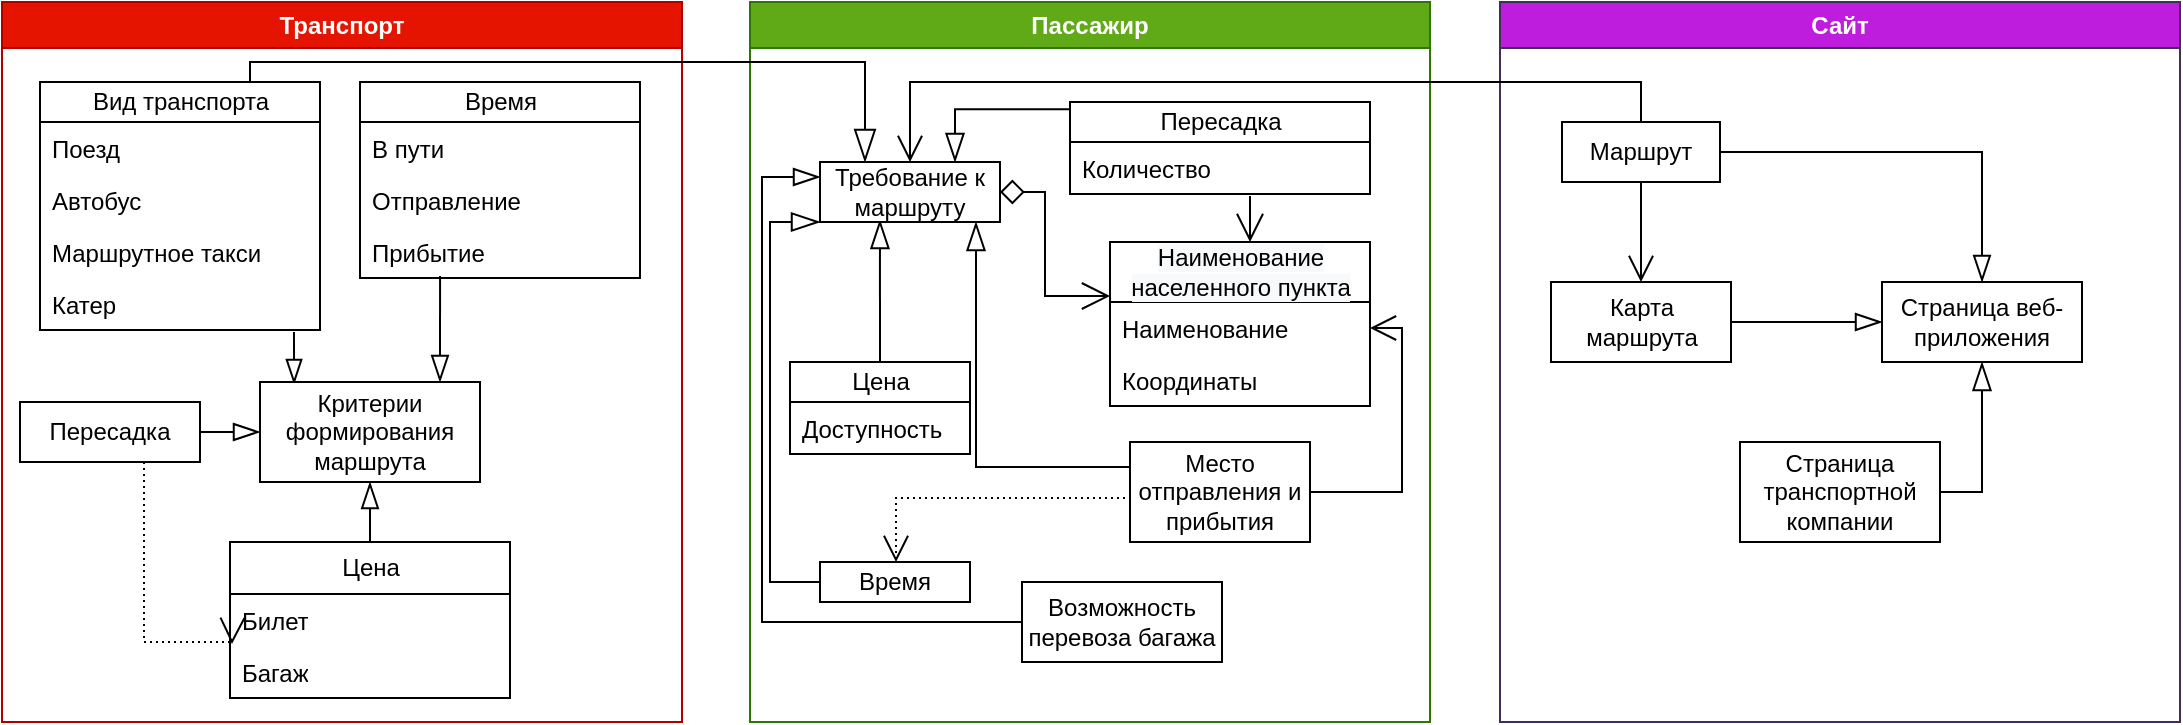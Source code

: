 <mxfile version="20.7.4" type="github">
  <diagram id="97Nrrohps93HSM1ZIezM" name="Страница 1">
    <mxGraphModel dx="2214" dy="1965" grid="1" gridSize="10" guides="1" tooltips="1" connect="1" arrows="1" fold="1" page="1" pageScale="1" pageWidth="827" pageHeight="1169" math="0" shadow="0">
      <root>
        <mxCell id="0" />
        <mxCell id="1" parent="0" />
        <mxCell id="limBzkKbLuW3zujK5Wkw-1" value="Транспорт" style="swimlane;whiteSpace=wrap;html=1;fillColor=#e51400;strokeColor=#B20000;fontColor=#ffffff;" parent="1" vertex="1">
          <mxGeometry x="-310" y="-40" width="340" height="360" as="geometry" />
        </mxCell>
        <mxCell id="rN79pym6WUAMVs8a9SZX-15" style="edgeStyle=orthogonalEdgeStyle;rounded=0;orthogonalLoop=1;jettySize=auto;html=1;entryX=0.155;entryY=0.02;entryDx=0;entryDy=0;startArrow=none;startFill=0;endArrow=blockThin;endFill=0;startSize=12;endSize=10;targetPerimeterSpacing=11;entryPerimeter=0;exitX=0.907;exitY=1.038;exitDx=0;exitDy=0;exitPerimeter=0;" parent="limBzkKbLuW3zujK5Wkw-1" source="limBzkKbLuW3zujK5Wkw-15" target="limBzkKbLuW3zujK5Wkw-46" edge="1">
          <mxGeometry relative="1" as="geometry">
            <Array as="points">
              <mxPoint x="146" y="170" />
              <mxPoint x="146" y="170" />
            </Array>
          </mxGeometry>
        </mxCell>
        <mxCell id="limBzkKbLuW3zujK5Wkw-12" value="Вид транспорта" style="swimlane;fontStyle=0;childLayout=stackLayout;horizontal=1;startSize=20;fillColor=none;horizontalStack=0;resizeParent=1;resizeParentMax=0;resizeLast=0;collapsible=1;marginBottom=0;html=1;" parent="limBzkKbLuW3zujK5Wkw-1" vertex="1">
          <mxGeometry x="19" y="40" width="140" height="124" as="geometry" />
        </mxCell>
        <mxCell id="limBzkKbLuW3zujK5Wkw-16" value="Поезд&amp;nbsp;" style="text;strokeColor=none;fillColor=none;align=left;verticalAlign=top;spacingLeft=4;spacingRight=4;overflow=hidden;rotatable=0;points=[[0,0.5],[1,0.5]];portConstraint=eastwest;whiteSpace=wrap;html=1;" parent="limBzkKbLuW3zujK5Wkw-12" vertex="1">
          <mxGeometry y="20" width="140" height="26" as="geometry" />
        </mxCell>
        <mxCell id="limBzkKbLuW3zujK5Wkw-13" value="Автобус" style="text;strokeColor=none;fillColor=none;align=left;verticalAlign=top;spacingLeft=4;spacingRight=4;overflow=hidden;rotatable=0;points=[[0,0.5],[1,0.5]];portConstraint=eastwest;whiteSpace=wrap;html=1;" parent="limBzkKbLuW3zujK5Wkw-12" vertex="1">
          <mxGeometry y="46" width="140" height="26" as="geometry" />
        </mxCell>
        <mxCell id="limBzkKbLuW3zujK5Wkw-14" value="Маршрутное такси" style="text;strokeColor=none;fillColor=none;align=left;verticalAlign=top;spacingLeft=4;spacingRight=4;overflow=hidden;rotatable=0;points=[[0,0.5],[1,0.5]];portConstraint=eastwest;whiteSpace=wrap;html=1;" parent="limBzkKbLuW3zujK5Wkw-12" vertex="1">
          <mxGeometry y="72" width="140" height="26" as="geometry" />
        </mxCell>
        <mxCell id="limBzkKbLuW3zujK5Wkw-15" value="Катер" style="text;strokeColor=none;fillColor=none;align=left;verticalAlign=top;spacingLeft=4;spacingRight=4;overflow=hidden;rotatable=0;points=[[0,0.5],[1,0.5]];portConstraint=eastwest;whiteSpace=wrap;html=1;" parent="limBzkKbLuW3zujK5Wkw-12" vertex="1">
          <mxGeometry y="98" width="140" height="26" as="geometry" />
        </mxCell>
        <mxCell id="limBzkKbLuW3zujK5Wkw-21" value="Время" style="swimlane;fontStyle=0;childLayout=stackLayout;horizontal=1;startSize=20;fillColor=none;horizontalStack=0;resizeParent=1;resizeParentMax=0;resizeLast=0;collapsible=1;marginBottom=0;html=1;" parent="limBzkKbLuW3zujK5Wkw-1" vertex="1">
          <mxGeometry x="179" y="40" width="140" height="98" as="geometry" />
        </mxCell>
        <mxCell id="limBzkKbLuW3zujK5Wkw-22" value="В пути" style="text;strokeColor=none;fillColor=none;align=left;verticalAlign=top;spacingLeft=4;spacingRight=4;overflow=hidden;rotatable=0;points=[[0,0.5],[1,0.5]];portConstraint=eastwest;whiteSpace=wrap;html=1;" parent="limBzkKbLuW3zujK5Wkw-21" vertex="1">
          <mxGeometry y="20" width="140" height="26" as="geometry" />
        </mxCell>
        <mxCell id="limBzkKbLuW3zujK5Wkw-23" value="Отправление" style="text;strokeColor=none;fillColor=none;align=left;verticalAlign=top;spacingLeft=4;spacingRight=4;overflow=hidden;rotatable=0;points=[[0,0.5],[1,0.5]];portConstraint=eastwest;whiteSpace=wrap;html=1;" parent="limBzkKbLuW3zujK5Wkw-21" vertex="1">
          <mxGeometry y="46" width="140" height="26" as="geometry" />
        </mxCell>
        <mxCell id="limBzkKbLuW3zujK5Wkw-24" value="Прибытие" style="text;strokeColor=none;fillColor=none;align=left;verticalAlign=top;spacingLeft=4;spacingRight=4;overflow=hidden;rotatable=0;points=[[0,0.5],[1,0.5]];portConstraint=eastwest;whiteSpace=wrap;html=1;" parent="limBzkKbLuW3zujK5Wkw-21" vertex="1">
          <mxGeometry y="72" width="140" height="26" as="geometry" />
        </mxCell>
        <mxCell id="limBzkKbLuW3zujK5Wkw-79" style="edgeStyle=orthogonalEdgeStyle;rounded=0;orthogonalLoop=1;jettySize=auto;html=1;exitX=0.689;exitY=1;exitDx=0;exitDy=0;startArrow=none;startFill=0;endArrow=open;endFill=0;dashed=1;dashPattern=1 2;entryX=0.007;entryY=0.962;entryDx=0;entryDy=0;entryPerimeter=0;exitPerimeter=0;endSize=11;startSize=11;" parent="limBzkKbLuW3zujK5Wkw-1" source="limBzkKbLuW3zujK5Wkw-47" target="limBzkKbLuW3zujK5Wkw-28" edge="1">
          <mxGeometry relative="1" as="geometry">
            <mxPoint x="109" y="320" as="targetPoint" />
            <Array as="points">
              <mxPoint x="71" y="320" />
            </Array>
          </mxGeometry>
        </mxCell>
        <mxCell id="rN79pym6WUAMVs8a9SZX-1" style="edgeStyle=elbowEdgeStyle;rounded=0;orthogonalLoop=1;jettySize=auto;html=1;startArrow=none;endArrow=blockThin;entryX=0;entryY=0.5;entryDx=0;entryDy=0;exitX=1;exitY=0.5;exitDx=0;exitDy=0;endFill=0;endSize=11;startSize=11;" parent="limBzkKbLuW3zujK5Wkw-1" source="limBzkKbLuW3zujK5Wkw-47" target="limBzkKbLuW3zujK5Wkw-46" edge="1">
          <mxGeometry relative="1" as="geometry">
            <mxPoint x="99" y="290" as="sourcePoint" />
            <mxPoint x="119" y="240" as="targetPoint" />
          </mxGeometry>
        </mxCell>
        <UserObject label="Пересадка" treeRoot="1" id="limBzkKbLuW3zujK5Wkw-47">
          <mxCell style="whiteSpace=wrap;html=1;align=center;treeFolding=1;treeMoving=1;newEdgeStyle={&quot;edgeStyle&quot;:&quot;elbowEdgeStyle&quot;,&quot;startArrow&quot;:&quot;none&quot;,&quot;endArrow&quot;:&quot;none&quot;};" parent="limBzkKbLuW3zujK5Wkw-1" vertex="1">
            <mxGeometry x="9" y="200" width="90" height="30" as="geometry" />
          </mxCell>
        </UserObject>
        <mxCell id="limBzkKbLuW3zujK5Wkw-69" style="edgeStyle=orthogonalEdgeStyle;rounded=0;orthogonalLoop=1;jettySize=auto;html=1;exitX=0.818;exitY=0;exitDx=0;exitDy=0;startArrow=blockThin;startFill=0;endArrow=none;endFill=0;exitPerimeter=0;entryX=0.286;entryY=0.962;entryDx=0;entryDy=0;entryPerimeter=0;endSize=11;startSize=11;" parent="limBzkKbLuW3zujK5Wkw-1" source="limBzkKbLuW3zujK5Wkw-46" target="limBzkKbLuW3zujK5Wkw-24" edge="1">
          <mxGeometry relative="1" as="geometry">
            <mxPoint x="219" y="160" as="targetPoint" />
          </mxGeometry>
        </mxCell>
        <mxCell id="limBzkKbLuW3zujK5Wkw-71" style="edgeStyle=orthogonalEdgeStyle;rounded=0;orthogonalLoop=1;jettySize=auto;html=1;exitX=0.5;exitY=1;exitDx=0;exitDy=0;startArrow=blockThin;startFill=0;endArrow=none;endFill=0;endSize=11;startSize=11;entryX=0.5;entryY=0;entryDx=0;entryDy=0;" parent="limBzkKbLuW3zujK5Wkw-1" source="limBzkKbLuW3zujK5Wkw-46" target="limBzkKbLuW3zujK5Wkw-27" edge="1">
          <mxGeometry relative="1" as="geometry" />
        </mxCell>
        <UserObject label="Критерии формирования маршрута" treeRoot="1" id="limBzkKbLuW3zujK5Wkw-46">
          <mxCell style="whiteSpace=wrap;html=1;align=center;treeFolding=1;treeMoving=1;newEdgeStyle={&quot;edgeStyle&quot;:&quot;elbowEdgeStyle&quot;,&quot;startArrow&quot;:&quot;none&quot;,&quot;endArrow&quot;:&quot;none&quot;};" parent="limBzkKbLuW3zujK5Wkw-1" vertex="1">
            <mxGeometry x="129" y="190" width="110" height="50" as="geometry" />
          </mxCell>
        </UserObject>
        <mxCell id="limBzkKbLuW3zujK5Wkw-27" value="Цена" style="swimlane;fontStyle=0;childLayout=stackLayout;horizontal=1;startSize=26;fillColor=none;horizontalStack=0;resizeParent=1;resizeParentMax=0;resizeLast=0;collapsible=1;marginBottom=0;html=1;" parent="limBzkKbLuW3zujK5Wkw-1" vertex="1">
          <mxGeometry x="114" y="270" width="140" height="78" as="geometry" />
        </mxCell>
        <mxCell id="limBzkKbLuW3zujK5Wkw-28" value="Билет" style="text;strokeColor=none;fillColor=none;align=left;verticalAlign=top;spacingLeft=4;spacingRight=4;overflow=hidden;rotatable=0;points=[[0,0.5],[1,0.5]];portConstraint=eastwest;whiteSpace=wrap;html=1;" parent="limBzkKbLuW3zujK5Wkw-27" vertex="1">
          <mxGeometry y="26" width="140" height="26" as="geometry" />
        </mxCell>
        <mxCell id="limBzkKbLuW3zujK5Wkw-29" value="Багаж" style="text;strokeColor=none;fillColor=none;align=left;verticalAlign=top;spacingLeft=4;spacingRight=4;overflow=hidden;rotatable=0;points=[[0,0.5],[1,0.5]];portConstraint=eastwest;whiteSpace=wrap;html=1;" parent="limBzkKbLuW3zujK5Wkw-27" vertex="1">
          <mxGeometry y="52" width="140" height="26" as="geometry" />
        </mxCell>
        <mxCell id="rN79pym6WUAMVs8a9SZX-2" style="edgeStyle=elbowEdgeStyle;rounded=0;orthogonalLoop=1;jettySize=auto;html=1;startArrow=none;endArrow=none;exitX=0.75;exitY=0;exitDx=0;exitDy=0;entryX=0.5;entryY=0;entryDx=0;entryDy=0;" parent="limBzkKbLuW3zujK5Wkw-1" source="limBzkKbLuW3zujK5Wkw-47" target="limBzkKbLuW3zujK5Wkw-47" edge="1">
          <mxGeometry relative="1" as="geometry" />
        </mxCell>
        <mxCell id="limBzkKbLuW3zujK5Wkw-31" value="Пассажир" style="swimlane;whiteSpace=wrap;html=1;fillColor=#60a917;strokeColor=#2D7600;fontColor=#ffffff;" parent="1" vertex="1">
          <mxGeometry x="64" y="-40" width="340" height="360" as="geometry" />
        </mxCell>
        <mxCell id="limBzkKbLuW3zujK5Wkw-37" value="Цена" style="swimlane;fontStyle=0;childLayout=stackLayout;horizontal=1;startSize=20;fillColor=none;horizontalStack=0;resizeParent=1;resizeParentMax=0;resizeLast=0;collapsible=1;marginBottom=0;html=1;" parent="limBzkKbLuW3zujK5Wkw-31" vertex="1">
          <mxGeometry x="20" y="180" width="90" height="46" as="geometry" />
        </mxCell>
        <mxCell id="limBzkKbLuW3zujK5Wkw-38" value="Доступность" style="text;strokeColor=none;fillColor=none;align=left;verticalAlign=top;spacingLeft=4;spacingRight=4;overflow=hidden;rotatable=0;points=[[0,0.5],[1,0.5]];portConstraint=eastwest;whiteSpace=wrap;html=1;" parent="limBzkKbLuW3zujK5Wkw-37" vertex="1">
          <mxGeometry y="20" width="90" height="26" as="geometry" />
        </mxCell>
        <mxCell id="limBzkKbLuW3zujK5Wkw-41" value="Пересадка" style="swimlane;fontStyle=0;childLayout=stackLayout;horizontal=1;startSize=20;fillColor=none;horizontalStack=0;resizeParent=1;resizeParentMax=0;resizeLast=0;collapsible=1;marginBottom=0;html=1;" parent="limBzkKbLuW3zujK5Wkw-31" vertex="1">
          <mxGeometry x="160" y="50" width="150" height="46" as="geometry" />
        </mxCell>
        <mxCell id="limBzkKbLuW3zujK5Wkw-42" value="Количество" style="text;strokeColor=none;fillColor=none;align=left;verticalAlign=top;spacingLeft=4;spacingRight=4;overflow=hidden;rotatable=0;points=[[0,0.5],[1,0.5]];portConstraint=eastwest;whiteSpace=wrap;html=1;" parent="limBzkKbLuW3zujK5Wkw-41" vertex="1">
          <mxGeometry y="20" width="150" height="26" as="geometry" />
        </mxCell>
        <UserObject label="Возможность перевоза багажа" treeRoot="1" id="limBzkKbLuW3zujK5Wkw-45">
          <mxCell style="whiteSpace=wrap;html=1;align=center;treeFolding=1;treeMoving=1;newEdgeStyle={&quot;edgeStyle&quot;:&quot;elbowEdgeStyle&quot;,&quot;startArrow&quot;:&quot;none&quot;,&quot;endArrow&quot;:&quot;none&quot;};" parent="limBzkKbLuW3zujK5Wkw-31" vertex="1">
            <mxGeometry x="136" y="290" width="100" height="40" as="geometry" />
          </mxCell>
        </UserObject>
        <mxCell id="limBzkKbLuW3zujK5Wkw-83" style="edgeStyle=orthogonalEdgeStyle;rounded=0;orthogonalLoop=1;jettySize=auto;html=1;exitX=0;exitY=0.75;exitDx=0;exitDy=0;dashed=1;dashPattern=1 2;startArrow=none;startFill=0;endArrow=open;endFill=0;strokeWidth=1;endSize=11;" parent="limBzkKbLuW3zujK5Wkw-31" source="limBzkKbLuW3zujK5Wkw-51" target="limBzkKbLuW3zujK5Wkw-50" edge="1">
          <mxGeometry relative="1" as="geometry">
            <Array as="points">
              <mxPoint x="73" y="248" />
            </Array>
          </mxGeometry>
        </mxCell>
        <UserObject label="Место отправления и прибытия" treeRoot="1" id="limBzkKbLuW3zujK5Wkw-51">
          <mxCell style="whiteSpace=wrap;html=1;align=center;treeFolding=1;treeMoving=1;newEdgeStyle={&quot;edgeStyle&quot;:&quot;elbowEdgeStyle&quot;,&quot;startArrow&quot;:&quot;none&quot;,&quot;endArrow&quot;:&quot;none&quot;};" parent="limBzkKbLuW3zujK5Wkw-31" vertex="1">
            <mxGeometry x="190" y="220" width="90" height="50" as="geometry" />
          </mxCell>
        </UserObject>
        <UserObject label="Время" treeRoot="1" id="limBzkKbLuW3zujK5Wkw-50">
          <mxCell style="whiteSpace=wrap;html=1;align=center;treeFolding=1;treeMoving=1;newEdgeStyle={&quot;edgeStyle&quot;:&quot;elbowEdgeStyle&quot;,&quot;startArrow&quot;:&quot;none&quot;,&quot;endArrow&quot;:&quot;none&quot;};" parent="limBzkKbLuW3zujK5Wkw-31" vertex="1">
            <mxGeometry x="35" y="280" width="75" height="20" as="geometry" />
          </mxCell>
        </UserObject>
        <mxCell id="limBzkKbLuW3zujK5Wkw-80" style="edgeStyle=orthogonalEdgeStyle;rounded=0;orthogonalLoop=1;jettySize=auto;html=1;entryX=0.5;entryY=0;entryDx=0;entryDy=0;startArrow=blockThin;startFill=0;endArrow=none;endFill=0;exitX=0.333;exitY=0.967;exitDx=0;exitDy=0;exitPerimeter=0;endSize=11;startSize=12;" parent="limBzkKbLuW3zujK5Wkw-31" source="limBzkKbLuW3zujK5Wkw-49" target="limBzkKbLuW3zujK5Wkw-37" edge="1">
          <mxGeometry relative="1" as="geometry">
            <mxPoint x="65" y="100" as="sourcePoint" />
          </mxGeometry>
        </mxCell>
        <mxCell id="limBzkKbLuW3zujK5Wkw-81" style="edgeStyle=orthogonalEdgeStyle;rounded=0;orthogonalLoop=1;jettySize=auto;html=1;startArrow=blockThin;startFill=0;endArrow=none;endFill=0;entryX=0;entryY=0.25;entryDx=0;entryDy=0;endSize=11;targetPerimeterSpacing=10;startSize=12;" parent="limBzkKbLuW3zujK5Wkw-31" target="limBzkKbLuW3zujK5Wkw-51" edge="1">
          <mxGeometry relative="1" as="geometry">
            <Array as="points">
              <mxPoint x="113" y="233" />
            </Array>
            <mxPoint x="186" y="240" as="targetPoint" />
            <mxPoint x="113" y="110" as="sourcePoint" />
          </mxGeometry>
        </mxCell>
        <mxCell id="limBzkKbLuW3zujK5Wkw-82" style="edgeStyle=orthogonalEdgeStyle;rounded=0;orthogonalLoop=1;jettySize=auto;html=1;exitX=0;exitY=1;exitDx=0;exitDy=0;entryX=0;entryY=0.5;entryDx=0;entryDy=0;startArrow=blockThin;startFill=0;endArrow=none;endFill=0;endSize=11;startSize=12;" parent="limBzkKbLuW3zujK5Wkw-31" source="limBzkKbLuW3zujK5Wkw-49" target="limBzkKbLuW3zujK5Wkw-50" edge="1">
          <mxGeometry relative="1" as="geometry">
            <Array as="points">
              <mxPoint x="10" y="110" />
              <mxPoint x="10" y="290" />
            </Array>
          </mxGeometry>
        </mxCell>
        <mxCell id="limBzkKbLuW3zujK5Wkw-84" style="edgeStyle=orthogonalEdgeStyle;rounded=0;orthogonalLoop=1;jettySize=auto;html=1;exitX=0.75;exitY=0;exitDx=0;exitDy=0;entryX=0;entryY=0.078;entryDx=0;entryDy=0;entryPerimeter=0;strokeWidth=1;startArrow=blockThin;startFill=0;endArrow=none;endFill=0;endSize=11;startSize=12;" parent="limBzkKbLuW3zujK5Wkw-31" source="limBzkKbLuW3zujK5Wkw-49" target="limBzkKbLuW3zujK5Wkw-41" edge="1">
          <mxGeometry relative="1" as="geometry">
            <Array as="points">
              <mxPoint x="103" y="54" />
            </Array>
          </mxGeometry>
        </mxCell>
        <mxCell id="limBzkKbLuW3zujK5Wkw-85" style="edgeStyle=orthogonalEdgeStyle;rounded=0;orthogonalLoop=1;jettySize=auto;html=1;entryX=0;entryY=0.5;entryDx=0;entryDy=0;strokeWidth=1;startArrow=blockThin;startFill=0;endArrow=none;endFill=0;endSize=11;startSize=11;exitX=0;exitY=0.25;exitDx=0;exitDy=0;" parent="limBzkKbLuW3zujK5Wkw-31" target="limBzkKbLuW3zujK5Wkw-45" edge="1" source="limBzkKbLuW3zujK5Wkw-49">
          <mxGeometry relative="1" as="geometry">
            <Array as="points">
              <mxPoint x="6" y="88" />
              <mxPoint x="6" y="310" />
            </Array>
            <mxPoint x="120" y="110" as="sourcePoint" />
          </mxGeometry>
        </mxCell>
        <UserObject label="Требование к маршруту" treeRoot="1" id="limBzkKbLuW3zujK5Wkw-49">
          <mxCell style="whiteSpace=wrap;html=1;align=center;treeFolding=1;treeMoving=1;newEdgeStyle={&quot;edgeStyle&quot;:&quot;elbowEdgeStyle&quot;,&quot;startArrow&quot;:&quot;none&quot;,&quot;endArrow&quot;:&quot;none&quot;};" parent="limBzkKbLuW3zujK5Wkw-31" vertex="1">
            <mxGeometry x="35" y="80" width="90" height="30" as="geometry" />
          </mxCell>
        </UserObject>
        <mxCell id="iGJkE_ShlogeNW5qeEZw-10" value="" style="edgeStyle=orthogonalEdgeStyle;rounded=0;orthogonalLoop=1;jettySize=auto;html=1;endArrow=none;endFill=0;startArrow=open;startFill=0;entryX=0.6;entryY=1.038;entryDx=0;entryDy=0;entryPerimeter=0;exitX=0.5;exitY=0;exitDx=0;exitDy=0;startSize=12;" parent="limBzkKbLuW3zujK5Wkw-31" target="limBzkKbLuW3zujK5Wkw-42" edge="1">
          <mxGeometry relative="1" as="geometry">
            <Array as="points" />
            <mxPoint x="250" y="120" as="sourcePoint" />
          </mxGeometry>
        </mxCell>
        <mxCell id="iGJkE_ShlogeNW5qeEZw-18" style="edgeStyle=orthogonalEdgeStyle;rounded=0;orthogonalLoop=1;jettySize=auto;html=1;exitX=0;exitY=-0.115;exitDx=0;exitDy=0;entryX=1;entryY=0.5;entryDx=0;entryDy=0;startArrow=open;startFill=0;endArrow=diamond;endFill=0;endSize=10;exitPerimeter=0;startSize=12;" parent="limBzkKbLuW3zujK5Wkw-31" source="rN79pym6WUAMVs8a9SZX-4" edge="1" target="limBzkKbLuW3zujK5Wkw-49">
          <mxGeometry relative="1" as="geometry">
            <mxPoint x="200" y="150" as="sourcePoint" />
            <mxPoint x="100.02" y="109.998" as="targetPoint" />
          </mxGeometry>
        </mxCell>
        <mxCell id="rN79pym6WUAMVs8a9SZX-3" value="&lt;span style=&quot;text-align: left; background-color: rgb(248, 249, 250);&quot;&gt;Наименование &lt;br&gt;населенного пункта&lt;/span&gt;" style="swimlane;fontStyle=0;childLayout=stackLayout;horizontal=1;startSize=30;fillColor=none;horizontalStack=0;resizeParent=1;resizeParentMax=0;resizeLast=0;collapsible=1;marginBottom=0;html=1;" parent="limBzkKbLuW3zujK5Wkw-31" vertex="1">
          <mxGeometry x="180" y="120" width="130" height="82" as="geometry" />
        </mxCell>
        <mxCell id="rN79pym6WUAMVs8a9SZX-4" value="Наименование" style="text;strokeColor=none;fillColor=none;align=left;verticalAlign=top;spacingLeft=4;spacingRight=4;overflow=hidden;rotatable=0;points=[[0,0.5],[1,0.5]];portConstraint=eastwest;whiteSpace=wrap;html=1;" parent="rN79pym6WUAMVs8a9SZX-3" vertex="1">
          <mxGeometry y="30" width="130" height="26" as="geometry" />
        </mxCell>
        <mxCell id="rN79pym6WUAMVs8a9SZX-5" value="Координаты" style="text;strokeColor=none;fillColor=none;align=left;verticalAlign=top;spacingLeft=4;spacingRight=4;overflow=hidden;rotatable=0;points=[[0,0.5],[1,0.5]];portConstraint=eastwest;whiteSpace=wrap;html=1;" parent="rN79pym6WUAMVs8a9SZX-3" vertex="1">
          <mxGeometry y="56" width="130" height="26" as="geometry" />
        </mxCell>
        <mxCell id="rN79pym6WUAMVs8a9SZX-6" value="" style="edgeStyle=elbowEdgeStyle;rounded=0;orthogonalLoop=1;jettySize=auto;html=1;elbow=horizontal;startArrow=none;endArrow=open;endSize=11;entryX=1;entryY=0.5;entryDx=0;entryDy=0;startFill=0;endFill=0;" parent="limBzkKbLuW3zujK5Wkw-31" source="limBzkKbLuW3zujK5Wkw-51" target="rN79pym6WUAMVs8a9SZX-4" edge="1">
          <mxGeometry relative="1" as="geometry">
            <Array as="points">
              <mxPoint x="326" y="200" />
            </Array>
          </mxGeometry>
        </mxCell>
        <mxCell id="limBzkKbLuW3zujK5Wkw-53" value="Сайт" style="swimlane;whiteSpace=wrap;html=1;fillColor=#BE1DDE;strokeColor=#432D57;fontColor=#ffffff;" parent="1" vertex="1">
          <mxGeometry x="439" y="-40" width="340" height="360" as="geometry" />
        </mxCell>
        <mxCell id="limBzkKbLuW3zujK5Wkw-89" style="edgeStyle=orthogonalEdgeStyle;rounded=0;orthogonalLoop=1;jettySize=auto;html=1;exitX=1;exitY=0.5;exitDx=0;exitDy=0;strokeWidth=1;startArrow=none;startFill=0;endArrow=blockThin;endFill=0;entryX=0.5;entryY=1;entryDx=0;entryDy=0;endSize=12;" parent="limBzkKbLuW3zujK5Wkw-53" source="limBzkKbLuW3zujK5Wkw-59" target="limBzkKbLuW3zujK5Wkw-87" edge="1">
          <mxGeometry relative="1" as="geometry">
            <Array as="points">
              <mxPoint x="241" y="245" />
            </Array>
            <mxPoint x="241" y="184" as="targetPoint" />
          </mxGeometry>
        </mxCell>
        <UserObject label="Страница транспортной компании" treeRoot="1" id="limBzkKbLuW3zujK5Wkw-59">
          <mxCell style="whiteSpace=wrap;html=1;align=center;treeFolding=1;treeMoving=1;newEdgeStyle={&quot;edgeStyle&quot;:&quot;elbowEdgeStyle&quot;,&quot;startArrow&quot;:&quot;none&quot;,&quot;endArrow&quot;:&quot;none&quot;};" parent="limBzkKbLuW3zujK5Wkw-53" vertex="1">
            <mxGeometry x="120" y="220" width="100" height="50" as="geometry" />
          </mxCell>
        </UserObject>
        <mxCell id="limBzkKbLuW3zujK5Wkw-88" style="edgeStyle=orthogonalEdgeStyle;rounded=0;orthogonalLoop=1;jettySize=auto;html=1;exitX=1;exitY=0.5;exitDx=0;exitDy=0;entryX=0;entryY=0.5;entryDx=0;entryDy=0;strokeWidth=1;startArrow=none;startFill=0;endArrow=blockThin;endFill=0;endSize=11;" parent="limBzkKbLuW3zujK5Wkw-53" source="limBzkKbLuW3zujK5Wkw-62" target="limBzkKbLuW3zujK5Wkw-87" edge="1">
          <mxGeometry relative="1" as="geometry">
            <mxPoint x="260" y="180" as="sourcePoint" />
          </mxGeometry>
        </mxCell>
        <UserObject label="Карта маршрута" treeRoot="1" id="limBzkKbLuW3zujK5Wkw-62">
          <mxCell style="whiteSpace=wrap;html=1;align=center;treeFolding=1;treeMoving=1;newEdgeStyle={&quot;edgeStyle&quot;:&quot;elbowEdgeStyle&quot;,&quot;startArrow&quot;:&quot;none&quot;,&quot;endArrow&quot;:&quot;none&quot;};" parent="limBzkKbLuW3zujK5Wkw-53" vertex="1">
            <mxGeometry x="25.5" y="140" width="90" height="40" as="geometry" />
          </mxCell>
        </UserObject>
        <UserObject label="Страница веб-приложения" treeRoot="1" id="limBzkKbLuW3zujK5Wkw-87">
          <mxCell style="whiteSpace=wrap;html=1;align=center;treeFolding=1;treeMoving=1;newEdgeStyle={&quot;edgeStyle&quot;:&quot;elbowEdgeStyle&quot;,&quot;startArrow&quot;:&quot;none&quot;,&quot;endArrow&quot;:&quot;none&quot;};" parent="limBzkKbLuW3zujK5Wkw-53" vertex="1">
            <mxGeometry x="191" y="140" width="100" height="40" as="geometry" />
          </mxCell>
        </UserObject>
        <mxCell id="rN79pym6WUAMVs8a9SZX-13" style="edgeStyle=elbowEdgeStyle;rounded=0;orthogonalLoop=1;jettySize=auto;html=1;startArrow=none;endArrow=blockThin;exitX=1;exitY=0.5;exitDx=0;exitDy=0;endSize=11;startFill=0;endFill=0;entryX=0.5;entryY=0;entryDx=0;entryDy=0;" parent="limBzkKbLuW3zujK5Wkw-53" source="rN79pym6WUAMVs8a9SZX-12" target="limBzkKbLuW3zujK5Wkw-87" edge="1">
          <mxGeometry relative="1" as="geometry">
            <mxPoint x="271" y="83" as="targetPoint" />
            <Array as="points">
              <mxPoint x="241" y="110" />
              <mxPoint x="231" y="70" />
              <mxPoint x="201" y="70" />
            </Array>
          </mxGeometry>
        </mxCell>
        <mxCell id="rN79pym6WUAMVs8a9SZX-14" value="" style="edgeStyle=elbowEdgeStyle;rounded=0;orthogonalLoop=1;jettySize=auto;html=1;elbow=vertical;startArrow=none;endArrow=open;endSize=11;endFill=0;" parent="limBzkKbLuW3zujK5Wkw-53" source="rN79pym6WUAMVs8a9SZX-12" target="limBzkKbLuW3zujK5Wkw-62" edge="1">
          <mxGeometry relative="1" as="geometry" />
        </mxCell>
        <UserObject label="Маршрут" treeRoot="1" id="rN79pym6WUAMVs8a9SZX-12">
          <mxCell style="whiteSpace=wrap;html=1;align=center;treeFolding=1;treeMoving=1;newEdgeStyle={&quot;edgeStyle&quot;:&quot;elbowEdgeStyle&quot;,&quot;startArrow&quot;:&quot;none&quot;,&quot;endArrow&quot;:&quot;none&quot;};" parent="limBzkKbLuW3zujK5Wkw-53" vertex="1">
            <mxGeometry x="31" y="60" width="79" height="30" as="geometry" />
          </mxCell>
        </UserObject>
        <mxCell id="limBzkKbLuW3zujK5Wkw-67" value="" style="endArrow=none;html=1;endSize=12;startArrow=blockThin;startSize=14;startFill=0;edgeStyle=orthogonalEdgeStyle;align=left;verticalAlign=bottom;rounded=0;entryX=0.75;entryY=0;entryDx=0;entryDy=0;exitX=0.25;exitY=0;exitDx=0;exitDy=0;endFill=0;" parent="1" source="limBzkKbLuW3zujK5Wkw-49" target="limBzkKbLuW3zujK5Wkw-12" edge="1">
          <mxGeometry x="-0.785" y="-22" relative="1" as="geometry">
            <mxPoint x="-40" y="10" as="sourcePoint" />
            <mxPoint x="120" y="10" as="targetPoint" />
            <Array as="points">
              <mxPoint x="118" y="-10" />
              <mxPoint x="-185" y="-10" />
            </Array>
            <mxPoint x="1" as="offset" />
          </mxGeometry>
        </mxCell>
        <mxCell id="limBzkKbLuW3zujK5Wkw-94" style="edgeStyle=orthogonalEdgeStyle;rounded=0;orthogonalLoop=1;jettySize=auto;html=1;entryX=0.5;entryY=0;entryDx=0;entryDy=0;strokeWidth=1;startArrow=none;startFill=0;endArrow=open;endFill=0;exitX=0.5;exitY=0;exitDx=0;exitDy=0;endSize=11;" parent="1" source="rN79pym6WUAMVs8a9SZX-12" target="limBzkKbLuW3zujK5Wkw-49" edge="1">
          <mxGeometry relative="1" as="geometry">
            <mxPoint x="510" as="sourcePoint" />
            <Array as="points">
              <mxPoint x="510" />
              <mxPoint x="144" />
            </Array>
          </mxGeometry>
        </mxCell>
      </root>
    </mxGraphModel>
  </diagram>
</mxfile>
